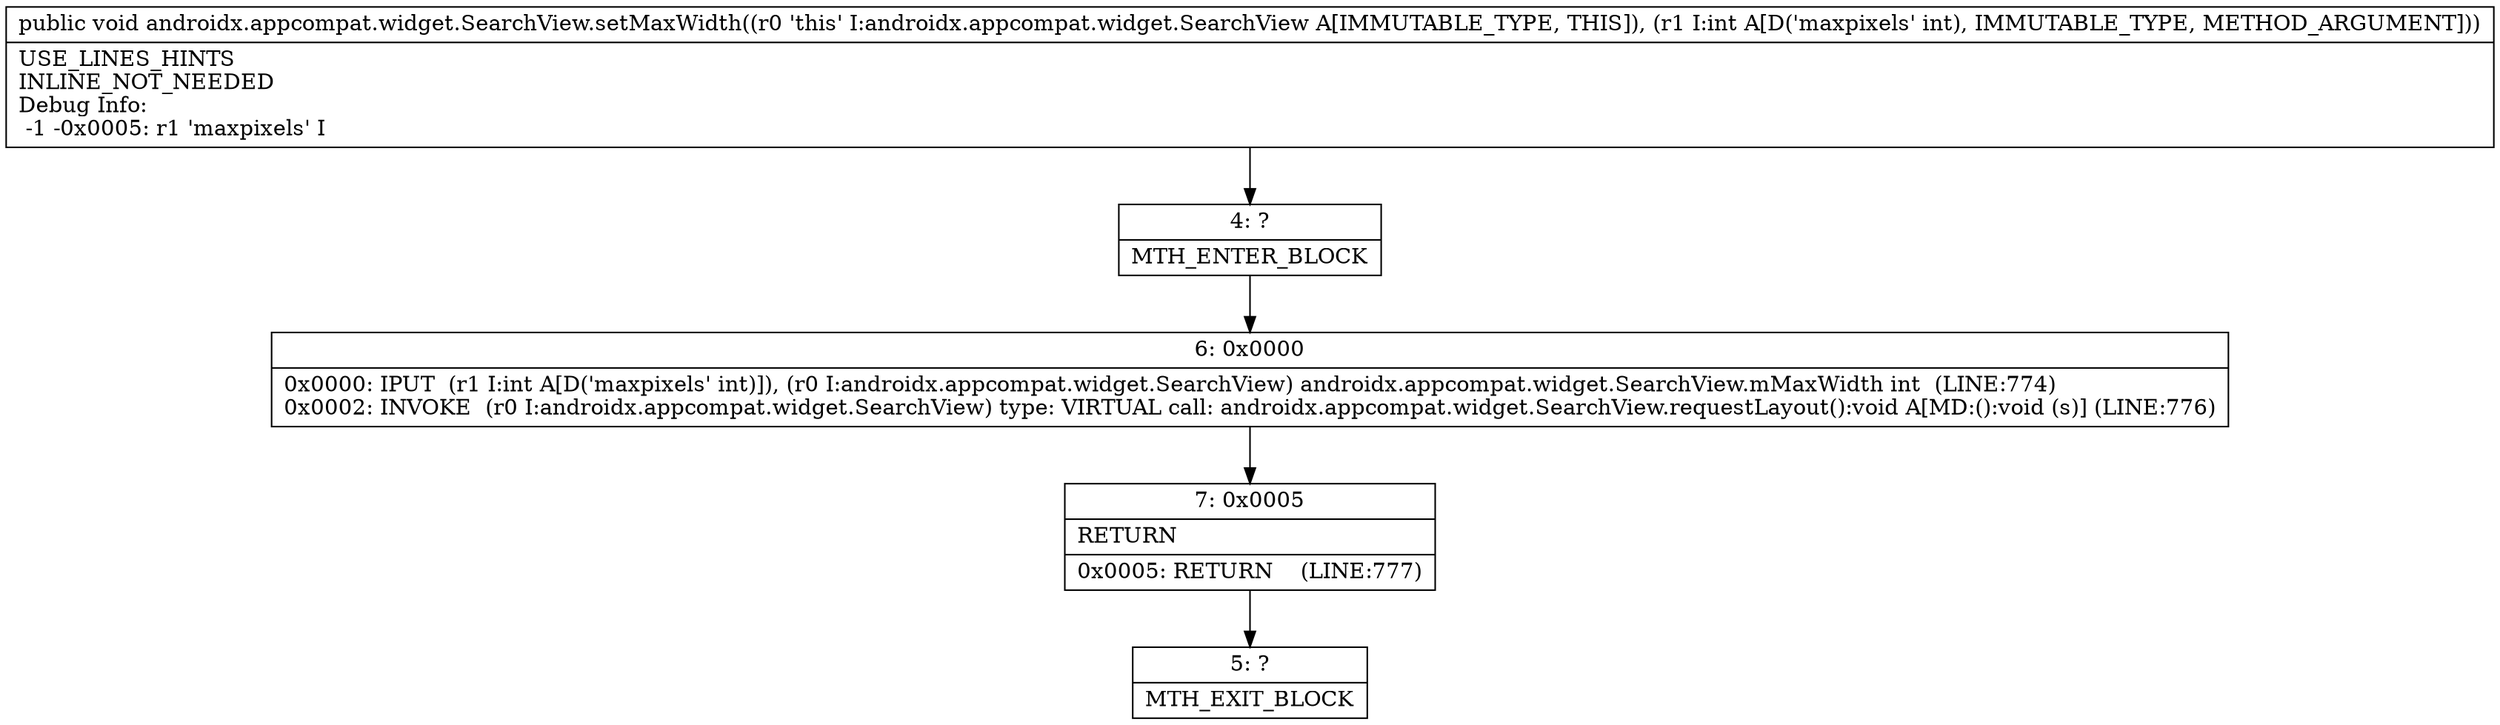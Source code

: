 digraph "CFG forandroidx.appcompat.widget.SearchView.setMaxWidth(I)V" {
Node_4 [shape=record,label="{4\:\ ?|MTH_ENTER_BLOCK\l}"];
Node_6 [shape=record,label="{6\:\ 0x0000|0x0000: IPUT  (r1 I:int A[D('maxpixels' int)]), (r0 I:androidx.appcompat.widget.SearchView) androidx.appcompat.widget.SearchView.mMaxWidth int  (LINE:774)\l0x0002: INVOKE  (r0 I:androidx.appcompat.widget.SearchView) type: VIRTUAL call: androidx.appcompat.widget.SearchView.requestLayout():void A[MD:():void (s)] (LINE:776)\l}"];
Node_7 [shape=record,label="{7\:\ 0x0005|RETURN\l|0x0005: RETURN    (LINE:777)\l}"];
Node_5 [shape=record,label="{5\:\ ?|MTH_EXIT_BLOCK\l}"];
MethodNode[shape=record,label="{public void androidx.appcompat.widget.SearchView.setMaxWidth((r0 'this' I:androidx.appcompat.widget.SearchView A[IMMUTABLE_TYPE, THIS]), (r1 I:int A[D('maxpixels' int), IMMUTABLE_TYPE, METHOD_ARGUMENT]))  | USE_LINES_HINTS\lINLINE_NOT_NEEDED\lDebug Info:\l  \-1 \-0x0005: r1 'maxpixels' I\l}"];
MethodNode -> Node_4;Node_4 -> Node_6;
Node_6 -> Node_7;
Node_7 -> Node_5;
}

